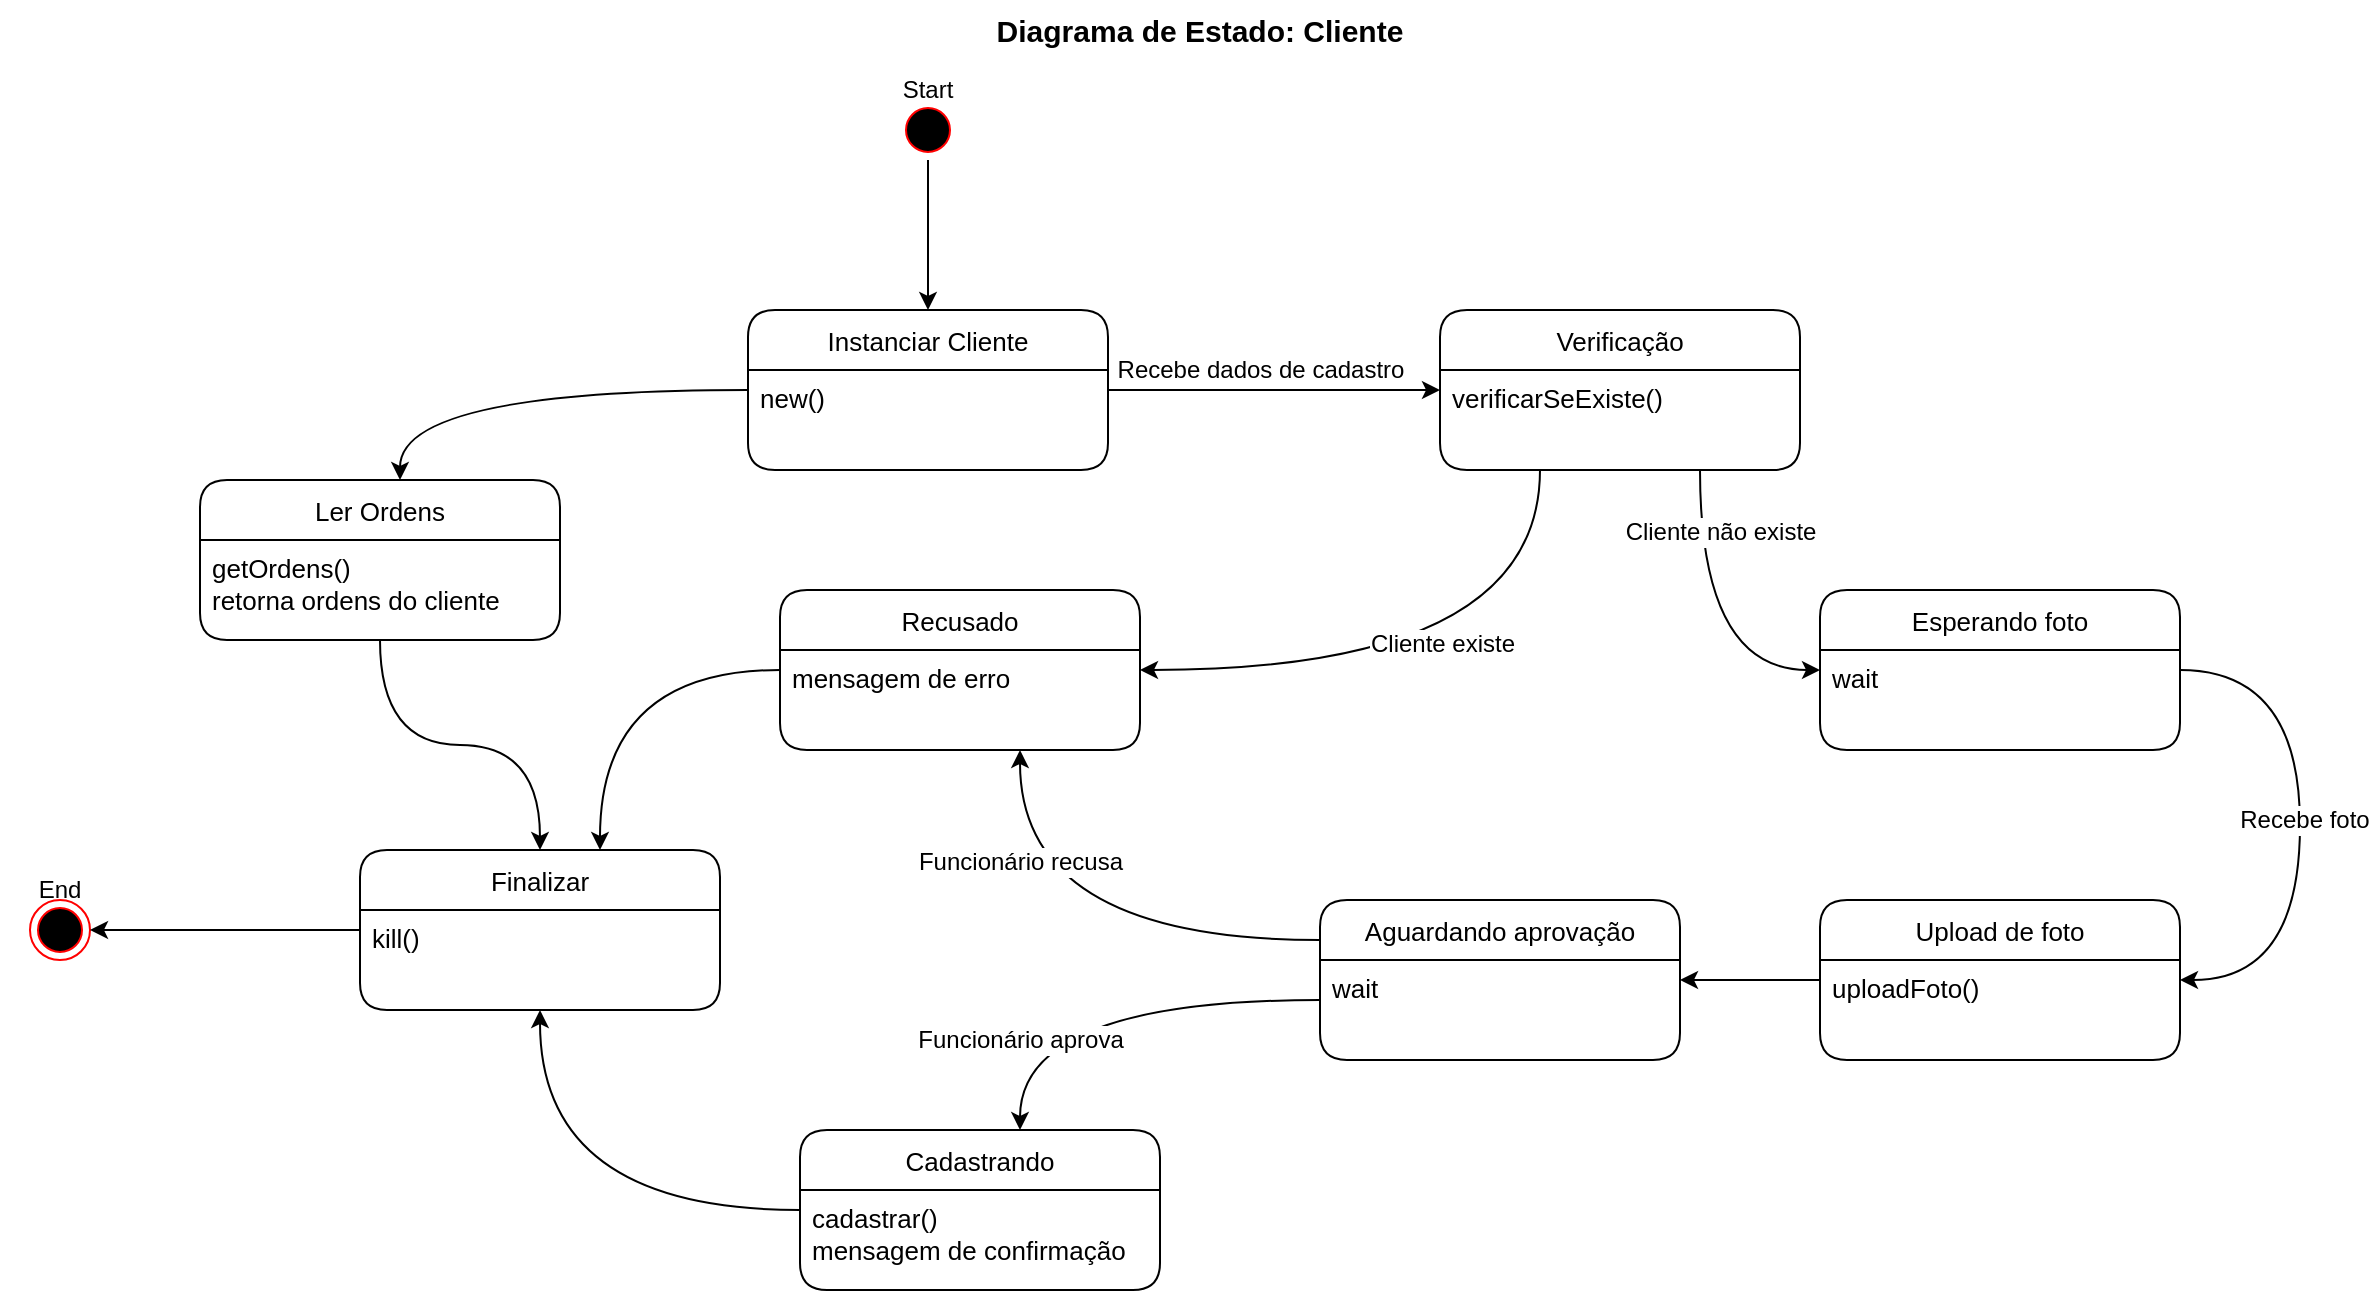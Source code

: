 <mxfile version="19.0.0" type="github">
  <diagram id="ajlkzgt1zcEbRv-6FkhI" name="Page-1">
    <mxGraphModel dx="1497" dy="850" grid="1" gridSize="10" guides="1" tooltips="1" connect="1" arrows="1" fold="1" page="1" pageScale="1" pageWidth="827" pageHeight="1169" math="0" shadow="0">
      <root>
        <mxCell id="0" />
        <mxCell id="1" parent="0" />
        <mxCell id="SA2DG3MgUIwCRnHnFpc4-1" value="Diagrama de Estado: Cliente" style="text;html=1;strokeColor=none;fillColor=none;align=center;verticalAlign=middle;whiteSpace=wrap;rounded=0;fontSize=15;fontStyle=1" vertex="1" parent="1">
          <mxGeometry x="825" y="180" width="270" height="30" as="geometry" />
        </mxCell>
        <mxCell id="SA2DG3MgUIwCRnHnFpc4-2" style="edgeStyle=orthogonalEdgeStyle;rounded=0;orthogonalLoop=1;jettySize=auto;html=1;fontSize=12;" edge="1" parent="1" source="SA2DG3MgUIwCRnHnFpc4-6" target="SA2DG3MgUIwCRnHnFpc4-19">
          <mxGeometry relative="1" as="geometry">
            <mxPoint x="940" y="435" as="targetPoint" />
          </mxGeometry>
        </mxCell>
        <mxCell id="SA2DG3MgUIwCRnHnFpc4-3" value="Recebe dados de cadastro" style="edgeLabel;html=1;align=center;verticalAlign=middle;resizable=0;points=[];fontSize=12;" vertex="1" connectable="0" parent="SA2DG3MgUIwCRnHnFpc4-2">
          <mxGeometry x="0.196" y="-1" relative="1" as="geometry">
            <mxPoint x="-24" y="-11" as="offset" />
          </mxGeometry>
        </mxCell>
        <mxCell id="SA2DG3MgUIwCRnHnFpc4-48" style="edgeStyle=orthogonalEdgeStyle;rounded=0;orthogonalLoop=1;jettySize=auto;html=1;curved=1;" edge="1" parent="1" source="SA2DG3MgUIwCRnHnFpc4-6" target="SA2DG3MgUIwCRnHnFpc4-46">
          <mxGeometry relative="1" as="geometry">
            <Array as="points">
              <mxPoint x="560" y="375" />
            </Array>
          </mxGeometry>
        </mxCell>
        <mxCell id="SA2DG3MgUIwCRnHnFpc4-6" value="Instanciar Cliente" style="swimlane;fontStyle=0;childLayout=stackLayout;horizontal=1;startSize=30;horizontalStack=0;resizeParent=1;resizeParentMax=0;resizeLast=0;collapsible=1;marginBottom=0;rounded=1;fontSize=13;" vertex="1" parent="1">
          <mxGeometry x="734" y="335" width="180" height="80" as="geometry" />
        </mxCell>
        <mxCell id="SA2DG3MgUIwCRnHnFpc4-7" value="new()" style="text;strokeColor=none;fillColor=none;align=left;verticalAlign=top;spacingLeft=4;spacingRight=4;overflow=hidden;points=[[0,0.5],[1,0.5]];portConstraint=eastwest;rotatable=0;fontSize=13;" vertex="1" parent="SA2DG3MgUIwCRnHnFpc4-6">
          <mxGeometry y="30" width="180" height="50" as="geometry" />
        </mxCell>
        <mxCell id="SA2DG3MgUIwCRnHnFpc4-8" value="" style="group" vertex="1" connectable="0" parent="1">
          <mxGeometry x="794" y="210" width="60" height="50" as="geometry" />
        </mxCell>
        <mxCell id="SA2DG3MgUIwCRnHnFpc4-9" value="" style="ellipse;html=1;shape=startState;fillColor=#000000;strokeColor=#ff0000;rounded=1;" vertex="1" parent="SA2DG3MgUIwCRnHnFpc4-8">
          <mxGeometry x="15" y="20" width="30" height="30" as="geometry" />
        </mxCell>
        <mxCell id="SA2DG3MgUIwCRnHnFpc4-10" value="Start" style="text;html=1;strokeColor=none;fillColor=none;align=center;verticalAlign=middle;whiteSpace=wrap;rounded=0;" vertex="1" parent="SA2DG3MgUIwCRnHnFpc4-8">
          <mxGeometry width="60" height="30" as="geometry" />
        </mxCell>
        <mxCell id="SA2DG3MgUIwCRnHnFpc4-11" value="" style="group" vertex="1" connectable="0" parent="1">
          <mxGeometry x="360" y="610" width="60" height="50" as="geometry" />
        </mxCell>
        <mxCell id="SA2DG3MgUIwCRnHnFpc4-12" value="" style="ellipse;html=1;shape=endState;fillColor=#000000;strokeColor=#ff0000;rounded=1;" vertex="1" parent="SA2DG3MgUIwCRnHnFpc4-11">
          <mxGeometry x="15" y="20" width="30" height="30" as="geometry" />
        </mxCell>
        <mxCell id="SA2DG3MgUIwCRnHnFpc4-13" value="End" style="text;html=1;strokeColor=none;fillColor=none;align=center;verticalAlign=middle;whiteSpace=wrap;rounded=0;" vertex="1" parent="SA2DG3MgUIwCRnHnFpc4-11">
          <mxGeometry width="60" height="30" as="geometry" />
        </mxCell>
        <mxCell id="SA2DG3MgUIwCRnHnFpc4-14" style="edgeStyle=orthogonalEdgeStyle;rounded=0;orthogonalLoop=1;jettySize=auto;html=1;" edge="1" parent="1" source="SA2DG3MgUIwCRnHnFpc4-9" target="SA2DG3MgUIwCRnHnFpc4-6">
          <mxGeometry relative="1" as="geometry" />
        </mxCell>
        <mxCell id="SA2DG3MgUIwCRnHnFpc4-15" style="edgeStyle=orthogonalEdgeStyle;rounded=0;orthogonalLoop=1;jettySize=auto;html=1;fontSize=12;curved=1;" edge="1" parent="1" source="SA2DG3MgUIwCRnHnFpc4-19" target="SA2DG3MgUIwCRnHnFpc4-22">
          <mxGeometry relative="1" as="geometry">
            <Array as="points">
              <mxPoint x="1130" y="515" />
            </Array>
          </mxGeometry>
        </mxCell>
        <mxCell id="SA2DG3MgUIwCRnHnFpc4-16" value="Cliente existe" style="edgeLabel;html=1;align=center;verticalAlign=middle;resizable=0;points=[];fontSize=12;" vertex="1" connectable="0" parent="SA2DG3MgUIwCRnHnFpc4-15">
          <mxGeometry x="-0.204" y="10" relative="1" as="geometry">
            <mxPoint x="-30" y="-23" as="offset" />
          </mxGeometry>
        </mxCell>
        <mxCell id="SA2DG3MgUIwCRnHnFpc4-17" style="edgeStyle=orthogonalEdgeStyle;curved=1;rounded=0;orthogonalLoop=1;jettySize=auto;html=1;fontSize=12;" edge="1" parent="1" source="SA2DG3MgUIwCRnHnFpc4-19" target="SA2DG3MgUIwCRnHnFpc4-26">
          <mxGeometry relative="1" as="geometry">
            <Array as="points">
              <mxPoint x="1210" y="515" />
            </Array>
          </mxGeometry>
        </mxCell>
        <mxCell id="SA2DG3MgUIwCRnHnFpc4-18" value="Cliente não existe" style="edgeLabel;html=1;align=center;verticalAlign=middle;resizable=0;points=[];fontSize=12;" vertex="1" connectable="0" parent="SA2DG3MgUIwCRnHnFpc4-17">
          <mxGeometry x="-0.526" y="-9" relative="1" as="geometry">
            <mxPoint x="19" y="-7" as="offset" />
          </mxGeometry>
        </mxCell>
        <mxCell id="SA2DG3MgUIwCRnHnFpc4-19" value="Verificação" style="swimlane;fontStyle=0;childLayout=stackLayout;horizontal=1;startSize=30;horizontalStack=0;resizeParent=1;resizeParentMax=0;resizeLast=0;collapsible=1;marginBottom=0;rounded=1;fontSize=13;" vertex="1" parent="1">
          <mxGeometry x="1080" y="335" width="180" height="80" as="geometry" />
        </mxCell>
        <mxCell id="SA2DG3MgUIwCRnHnFpc4-20" value="verificarSeExiste()" style="text;strokeColor=none;fillColor=none;align=left;verticalAlign=top;spacingLeft=4;spacingRight=4;overflow=hidden;points=[[0,0.5],[1,0.5]];portConstraint=eastwest;rotatable=0;fontSize=13;" vertex="1" parent="SA2DG3MgUIwCRnHnFpc4-19">
          <mxGeometry y="30" width="180" height="50" as="geometry" />
        </mxCell>
        <mxCell id="SA2DG3MgUIwCRnHnFpc4-21" style="edgeStyle=orthogonalEdgeStyle;curved=1;rounded=0;orthogonalLoop=1;jettySize=auto;html=1;fontSize=12;" edge="1" parent="1" source="SA2DG3MgUIwCRnHnFpc4-22" target="SA2DG3MgUIwCRnHnFpc4-39">
          <mxGeometry relative="1" as="geometry">
            <Array as="points">
              <mxPoint x="660" y="515" />
            </Array>
          </mxGeometry>
        </mxCell>
        <mxCell id="SA2DG3MgUIwCRnHnFpc4-22" value="Recusado" style="swimlane;fontStyle=0;childLayout=stackLayout;horizontal=1;startSize=30;horizontalStack=0;resizeParent=1;resizeParentMax=0;resizeLast=0;collapsible=1;marginBottom=0;rounded=1;fontSize=13;" vertex="1" parent="1">
          <mxGeometry x="750" y="475" width="180" height="80" as="geometry" />
        </mxCell>
        <mxCell id="SA2DG3MgUIwCRnHnFpc4-23" value="mensagem de erro&#xa;" style="text;strokeColor=none;fillColor=none;align=left;verticalAlign=top;spacingLeft=4;spacingRight=4;overflow=hidden;points=[[0,0.5],[1,0.5]];portConstraint=eastwest;rotatable=0;fontSize=13;" vertex="1" parent="SA2DG3MgUIwCRnHnFpc4-22">
          <mxGeometry y="30" width="180" height="50" as="geometry" />
        </mxCell>
        <mxCell id="SA2DG3MgUIwCRnHnFpc4-24" style="edgeStyle=orthogonalEdgeStyle;rounded=0;orthogonalLoop=1;jettySize=auto;html=1;fontSize=12;curved=1;" edge="1" parent="1" source="SA2DG3MgUIwCRnHnFpc4-26" target="SA2DG3MgUIwCRnHnFpc4-29">
          <mxGeometry relative="1" as="geometry">
            <Array as="points">
              <mxPoint x="1510" y="515" />
              <mxPoint x="1510" y="670" />
            </Array>
          </mxGeometry>
        </mxCell>
        <mxCell id="SA2DG3MgUIwCRnHnFpc4-25" value="Recebe foto" style="edgeLabel;html=1;align=center;verticalAlign=middle;resizable=0;points=[];fontSize=12;" vertex="1" connectable="0" parent="SA2DG3MgUIwCRnHnFpc4-24">
          <mxGeometry x="-0.119" y="-1" relative="1" as="geometry">
            <mxPoint x="3" y="14" as="offset" />
          </mxGeometry>
        </mxCell>
        <mxCell id="SA2DG3MgUIwCRnHnFpc4-26" value="Esperando foto" style="swimlane;fontStyle=0;childLayout=stackLayout;horizontal=1;startSize=30;horizontalStack=0;resizeParent=1;resizeParentMax=0;resizeLast=0;collapsible=1;marginBottom=0;rounded=1;fontSize=13;" vertex="1" parent="1">
          <mxGeometry x="1270" y="475" width="180" height="80" as="geometry" />
        </mxCell>
        <mxCell id="SA2DG3MgUIwCRnHnFpc4-27" value="wait" style="text;strokeColor=none;fillColor=none;align=left;verticalAlign=top;spacingLeft=4;spacingRight=4;overflow=hidden;points=[[0,0.5],[1,0.5]];portConstraint=eastwest;rotatable=0;fontSize=13;" vertex="1" parent="SA2DG3MgUIwCRnHnFpc4-26">
          <mxGeometry y="30" width="180" height="50" as="geometry" />
        </mxCell>
        <mxCell id="SA2DG3MgUIwCRnHnFpc4-28" style="edgeStyle=orthogonalEdgeStyle;curved=1;rounded=0;orthogonalLoop=1;jettySize=auto;html=1;fontSize=12;" edge="1" parent="1" source="SA2DG3MgUIwCRnHnFpc4-29" target="SA2DG3MgUIwCRnHnFpc4-33">
          <mxGeometry relative="1" as="geometry" />
        </mxCell>
        <mxCell id="SA2DG3MgUIwCRnHnFpc4-29" value="Upload de foto" style="swimlane;fontStyle=0;childLayout=stackLayout;horizontal=1;startSize=30;horizontalStack=0;resizeParent=1;resizeParentMax=0;resizeLast=0;collapsible=1;marginBottom=0;rounded=1;fontSize=13;" vertex="1" parent="1">
          <mxGeometry x="1270" y="630" width="180" height="80" as="geometry" />
        </mxCell>
        <mxCell id="SA2DG3MgUIwCRnHnFpc4-30" value="uploadFoto()" style="text;strokeColor=none;fillColor=none;align=left;verticalAlign=top;spacingLeft=4;spacingRight=4;overflow=hidden;points=[[0,0.5],[1,0.5]];portConstraint=eastwest;rotatable=0;fontSize=13;" vertex="1" parent="SA2DG3MgUIwCRnHnFpc4-29">
          <mxGeometry y="30" width="180" height="50" as="geometry" />
        </mxCell>
        <mxCell id="SA2DG3MgUIwCRnHnFpc4-31" style="edgeStyle=orthogonalEdgeStyle;curved=1;rounded=0;orthogonalLoop=1;jettySize=auto;html=1;fontSize=12;" edge="1" parent="1" source="SA2DG3MgUIwCRnHnFpc4-33" target="SA2DG3MgUIwCRnHnFpc4-22">
          <mxGeometry relative="1" as="geometry">
            <Array as="points">
              <mxPoint x="870" y="650" />
            </Array>
          </mxGeometry>
        </mxCell>
        <mxCell id="SA2DG3MgUIwCRnHnFpc4-32" value="Funcionário recusa" style="edgeLabel;html=1;align=center;verticalAlign=middle;resizable=0;points=[];fontSize=12;" vertex="1" connectable="0" parent="SA2DG3MgUIwCRnHnFpc4-31">
          <mxGeometry x="0.319" y="-15" relative="1" as="geometry">
            <mxPoint x="-15" y="-28" as="offset" />
          </mxGeometry>
        </mxCell>
        <mxCell id="SA2DG3MgUIwCRnHnFpc4-33" value="Aguardando aprovação" style="swimlane;fontStyle=0;childLayout=stackLayout;horizontal=1;startSize=30;horizontalStack=0;resizeParent=1;resizeParentMax=0;resizeLast=0;collapsible=1;marginBottom=0;rounded=1;fontSize=13;" vertex="1" parent="1">
          <mxGeometry x="1020" y="630" width="180" height="80" as="geometry" />
        </mxCell>
        <mxCell id="SA2DG3MgUIwCRnHnFpc4-34" value="wait" style="text;strokeColor=none;fillColor=none;align=left;verticalAlign=top;spacingLeft=4;spacingRight=4;overflow=hidden;points=[[0,0.5],[1,0.5]];portConstraint=eastwest;rotatable=0;fontSize=13;" vertex="1" parent="SA2DG3MgUIwCRnHnFpc4-33">
          <mxGeometry y="30" width="180" height="50" as="geometry" />
        </mxCell>
        <mxCell id="SA2DG3MgUIwCRnHnFpc4-35" style="edgeStyle=orthogonalEdgeStyle;curved=1;rounded=0;orthogonalLoop=1;jettySize=auto;html=1;fontSize=12;" edge="1" parent="1" source="SA2DG3MgUIwCRnHnFpc4-36" target="SA2DG3MgUIwCRnHnFpc4-39">
          <mxGeometry relative="1" as="geometry" />
        </mxCell>
        <mxCell id="SA2DG3MgUIwCRnHnFpc4-36" value="Cadastrando" style="swimlane;fontStyle=0;childLayout=stackLayout;horizontal=1;startSize=30;horizontalStack=0;resizeParent=1;resizeParentMax=0;resizeLast=0;collapsible=1;marginBottom=0;rounded=1;fontSize=13;" vertex="1" parent="1">
          <mxGeometry x="760" y="745" width="180" height="80" as="geometry" />
        </mxCell>
        <mxCell id="SA2DG3MgUIwCRnHnFpc4-37" value="cadastrar()&#xa;mensagem de confirmação" style="text;strokeColor=none;fillColor=none;align=left;verticalAlign=top;spacingLeft=4;spacingRight=4;overflow=hidden;points=[[0,0.5],[1,0.5]];portConstraint=eastwest;rotatable=0;fontSize=13;" vertex="1" parent="SA2DG3MgUIwCRnHnFpc4-36">
          <mxGeometry y="30" width="180" height="50" as="geometry" />
        </mxCell>
        <mxCell id="SA2DG3MgUIwCRnHnFpc4-38" style="edgeStyle=orthogonalEdgeStyle;curved=1;rounded=0;orthogonalLoop=1;jettySize=auto;html=1;fontSize=12;" edge="1" parent="1" source="SA2DG3MgUIwCRnHnFpc4-39" target="SA2DG3MgUIwCRnHnFpc4-12">
          <mxGeometry relative="1" as="geometry" />
        </mxCell>
        <mxCell id="SA2DG3MgUIwCRnHnFpc4-39" value="Finalizar" style="swimlane;fontStyle=0;childLayout=stackLayout;horizontal=1;startSize=30;horizontalStack=0;resizeParent=1;resizeParentMax=0;resizeLast=0;collapsible=1;marginBottom=0;rounded=1;fontSize=13;" vertex="1" parent="1">
          <mxGeometry x="540" y="605" width="180" height="80" as="geometry" />
        </mxCell>
        <mxCell id="SA2DG3MgUIwCRnHnFpc4-40" value="kill()" style="text;strokeColor=none;fillColor=none;align=left;verticalAlign=top;spacingLeft=4;spacingRight=4;overflow=hidden;points=[[0,0.5],[1,0.5]];portConstraint=eastwest;rotatable=0;fontSize=13;" vertex="1" parent="SA2DG3MgUIwCRnHnFpc4-39">
          <mxGeometry y="30" width="180" height="50" as="geometry" />
        </mxCell>
        <mxCell id="SA2DG3MgUIwCRnHnFpc4-41" style="edgeStyle=orthogonalEdgeStyle;curved=1;rounded=0;orthogonalLoop=1;jettySize=auto;html=1;fontSize=12;" edge="1" parent="1" source="SA2DG3MgUIwCRnHnFpc4-34" target="SA2DG3MgUIwCRnHnFpc4-36">
          <mxGeometry relative="1" as="geometry">
            <Array as="points">
              <mxPoint x="870" y="680" />
            </Array>
          </mxGeometry>
        </mxCell>
        <mxCell id="SA2DG3MgUIwCRnHnFpc4-42" value="Funcionário aprova" style="edgeLabel;html=1;align=center;verticalAlign=middle;resizable=0;points=[];fontSize=12;" vertex="1" connectable="0" parent="SA2DG3MgUIwCRnHnFpc4-41">
          <mxGeometry x="-0.468" y="3" relative="1" as="geometry">
            <mxPoint x="-93" y="17" as="offset" />
          </mxGeometry>
        </mxCell>
        <mxCell id="SA2DG3MgUIwCRnHnFpc4-49" style="edgeStyle=orthogonalEdgeStyle;curved=1;rounded=0;orthogonalLoop=1;jettySize=auto;html=1;" edge="1" parent="1" source="SA2DG3MgUIwCRnHnFpc4-46" target="SA2DG3MgUIwCRnHnFpc4-39">
          <mxGeometry relative="1" as="geometry" />
        </mxCell>
        <mxCell id="SA2DG3MgUIwCRnHnFpc4-46" value="Ler Ordens" style="swimlane;fontStyle=0;childLayout=stackLayout;horizontal=1;startSize=30;horizontalStack=0;resizeParent=1;resizeParentMax=0;resizeLast=0;collapsible=1;marginBottom=0;rounded=1;fontSize=13;" vertex="1" parent="1">
          <mxGeometry x="460" y="420" width="180" height="80" as="geometry" />
        </mxCell>
        <mxCell id="SA2DG3MgUIwCRnHnFpc4-47" value="getOrdens()&#xa;retorna ordens do cliente" style="text;strokeColor=none;fillColor=none;align=left;verticalAlign=top;spacingLeft=4;spacingRight=4;overflow=hidden;points=[[0,0.5],[1,0.5]];portConstraint=eastwest;rotatable=0;fontSize=13;" vertex="1" parent="SA2DG3MgUIwCRnHnFpc4-46">
          <mxGeometry y="30" width="180" height="50" as="geometry" />
        </mxCell>
      </root>
    </mxGraphModel>
  </diagram>
</mxfile>
